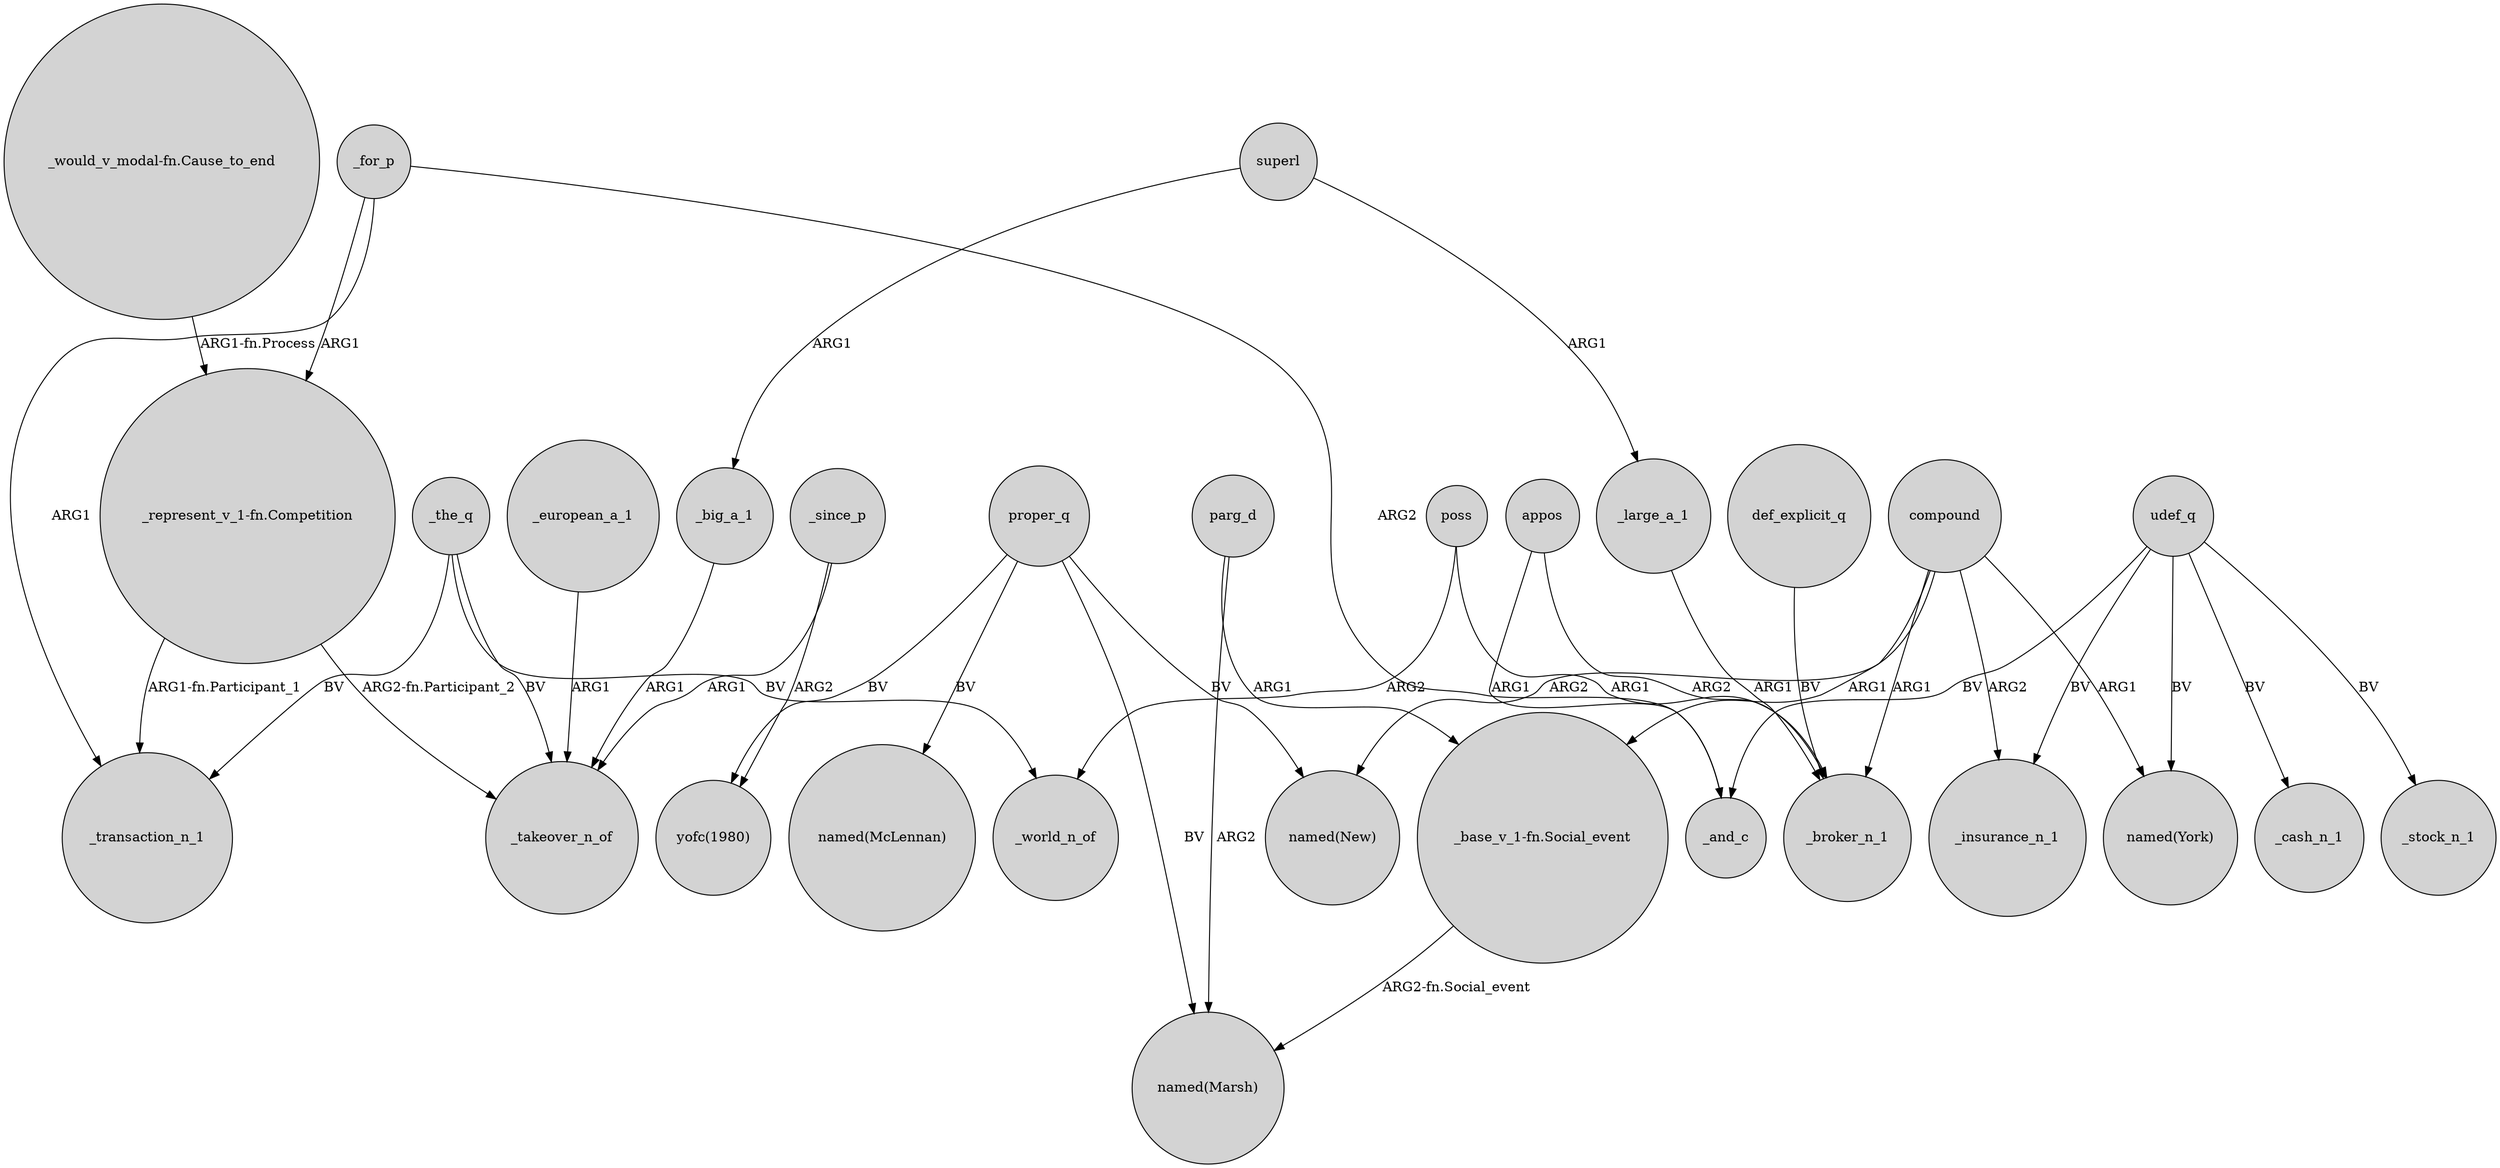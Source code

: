 digraph {
	node [shape=circle style=filled]
	_european_a_1 -> _takeover_n_of [label=ARG1]
	proper_q -> "yofc(1980)" [label=BV]
	udef_q -> _insurance_n_1 [label=BV]
	udef_q -> _cash_n_1 [label=BV]
	"_represent_v_1-fn.Competition" -> _takeover_n_of [label="ARG2-fn.Participant_2"]
	_since_p -> "yofc(1980)" [label=ARG2]
	proper_q -> "named(McLennan)" [label=BV]
	compound -> "named(New)" [label=ARG2]
	"_would_v_modal-fn.Cause_to_end" -> "_represent_v_1-fn.Competition" [label="ARG1-fn.Process"]
	compound -> _broker_n_1 [label=ARG1]
	proper_q -> "named(New)" [label=BV]
	_large_a_1 -> _broker_n_1 [label=ARG1]
	proper_q -> "named(Marsh)" [label=BV]
	appos -> _and_c [label=ARG1]
	udef_q -> _and_c [label=BV]
	_for_p -> _transaction_n_1 [label=ARG1]
	_since_p -> _takeover_n_of [label=ARG1]
	_the_q -> _transaction_n_1 [label=BV]
	_for_p -> "_represent_v_1-fn.Competition" [label=ARG1]
	udef_q -> _stock_n_1 [label=BV]
	parg_d -> "named(Marsh)" [label=ARG2]
	poss -> _broker_n_1 [label=ARG1]
	superl -> _big_a_1 [label=ARG1]
	def_explicit_q -> _broker_n_1 [label=BV]
	"_base_v_1-fn.Social_event" -> "named(Marsh)" [label="ARG2-fn.Social_event"]
	compound -> "_base_v_1-fn.Social_event" [label=ARG1]
	udef_q -> "named(York)" [label=BV]
	_the_q -> _takeover_n_of [label=BV]
	appos -> _broker_n_1 [label=ARG2]
	compound -> _insurance_n_1 [label=ARG2]
	parg_d -> "_base_v_1-fn.Social_event" [label=ARG1]
	_big_a_1 -> _takeover_n_of [label=ARG1]
	compound -> "named(York)" [label=ARG1]
	poss -> _world_n_of [label=ARG2]
	"_represent_v_1-fn.Competition" -> _transaction_n_1 [label="ARG1-fn.Participant_1"]
	superl -> _large_a_1 [label=ARG1]
	_the_q -> _world_n_of [label=BV]
	_for_p -> _and_c [label=ARG2]
}
